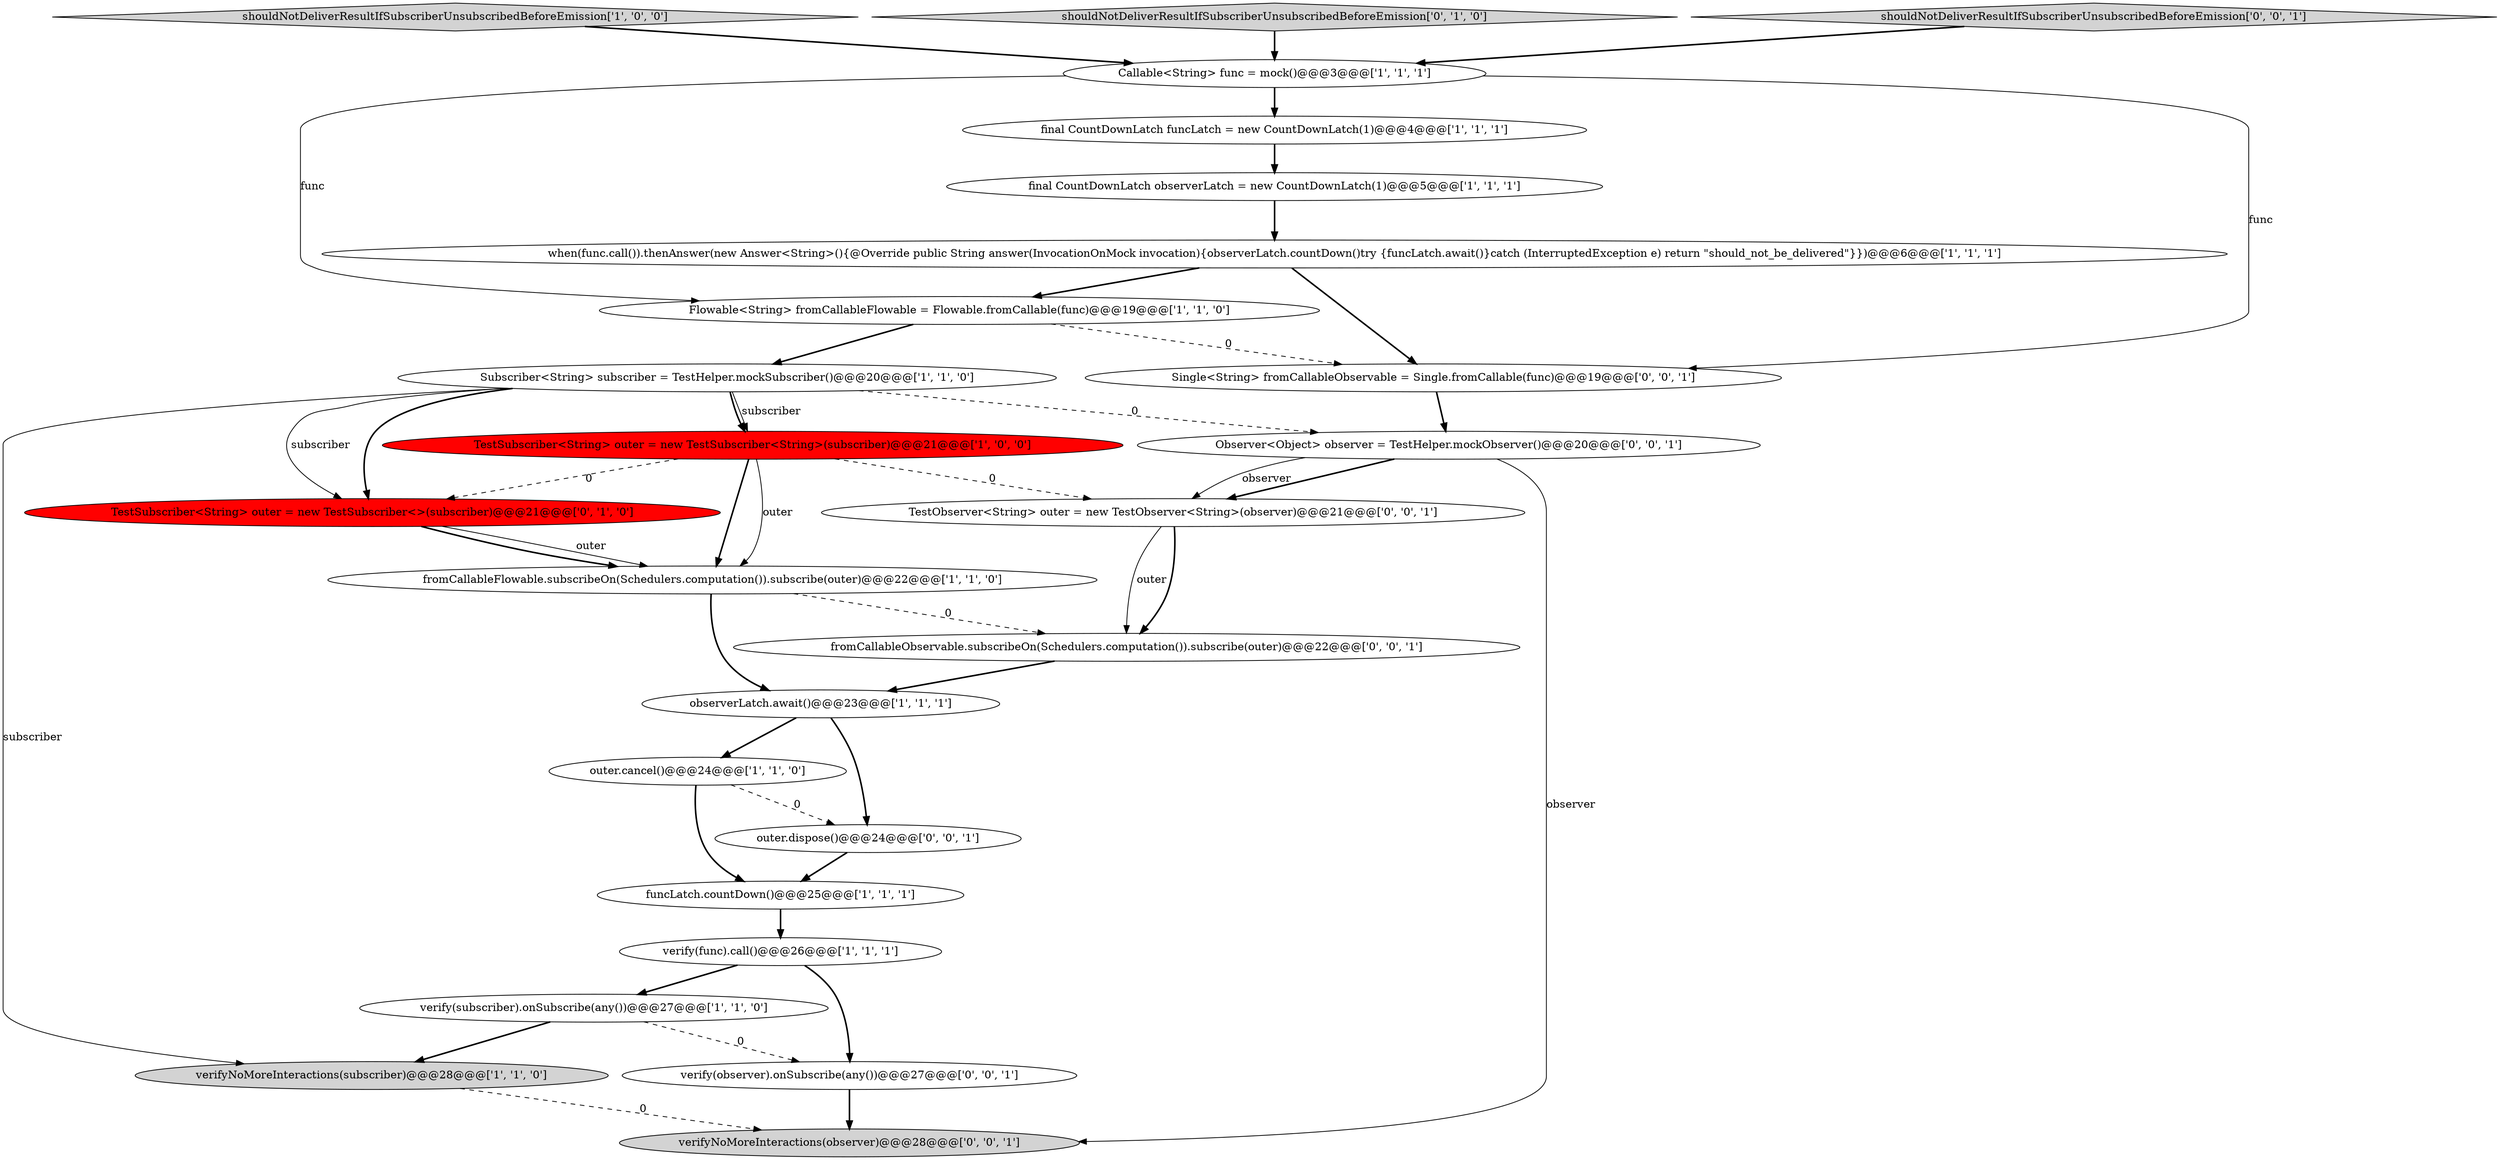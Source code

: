digraph {
4 [style = filled, label = "Callable<String> func = mock()@@@3@@@['1', '1', '1']", fillcolor = white, shape = ellipse image = "AAA0AAABBB1BBB"];
3 [style = filled, label = "shouldNotDeliverResultIfSubscriberUnsubscribedBeforeEmission['1', '0', '0']", fillcolor = lightgray, shape = diamond image = "AAA0AAABBB1BBB"];
2 [style = filled, label = "verify(func).call()@@@26@@@['1', '1', '1']", fillcolor = white, shape = ellipse image = "AAA0AAABBB1BBB"];
10 [style = filled, label = "TestSubscriber<String> outer = new TestSubscriber<String>(subscriber)@@@21@@@['1', '0', '0']", fillcolor = red, shape = ellipse image = "AAA1AAABBB1BBB"];
12 [style = filled, label = "funcLatch.countDown()@@@25@@@['1', '1', '1']", fillcolor = white, shape = ellipse image = "AAA0AAABBB1BBB"];
21 [style = filled, label = "verifyNoMoreInteractions(observer)@@@28@@@['0', '0', '1']", fillcolor = lightgray, shape = ellipse image = "AAA0AAABBB3BBB"];
23 [style = filled, label = "TestObserver<String> outer = new TestObserver<String>(observer)@@@21@@@['0', '0', '1']", fillcolor = white, shape = ellipse image = "AAA0AAABBB3BBB"];
18 [style = filled, label = "outer.dispose()@@@24@@@['0', '0', '1']", fillcolor = white, shape = ellipse image = "AAA0AAABBB3BBB"];
17 [style = filled, label = "verify(observer).onSubscribe(any())@@@27@@@['0', '0', '1']", fillcolor = white, shape = ellipse image = "AAA0AAABBB3BBB"];
19 [style = filled, label = "fromCallableObservable.subscribeOn(Schedulers.computation()).subscribe(outer)@@@22@@@['0', '0', '1']", fillcolor = white, shape = ellipse image = "AAA0AAABBB3BBB"];
22 [style = filled, label = "Observer<Object> observer = TestHelper.mockObserver()@@@20@@@['0', '0', '1']", fillcolor = white, shape = ellipse image = "AAA0AAABBB3BBB"];
15 [style = filled, label = "shouldNotDeliverResultIfSubscriberUnsubscribedBeforeEmission['0', '1', '0']", fillcolor = lightgray, shape = diamond image = "AAA0AAABBB2BBB"];
14 [style = filled, label = "verifyNoMoreInteractions(subscriber)@@@28@@@['1', '1', '0']", fillcolor = lightgray, shape = ellipse image = "AAA0AAABBB1BBB"];
24 [style = filled, label = "shouldNotDeliverResultIfSubscriberUnsubscribedBeforeEmission['0', '0', '1']", fillcolor = lightgray, shape = diamond image = "AAA0AAABBB3BBB"];
7 [style = filled, label = "outer.cancel()@@@24@@@['1', '1', '0']", fillcolor = white, shape = ellipse image = "AAA0AAABBB1BBB"];
9 [style = filled, label = "final CountDownLatch observerLatch = new CountDownLatch(1)@@@5@@@['1', '1', '1']", fillcolor = white, shape = ellipse image = "AAA0AAABBB1BBB"];
16 [style = filled, label = "TestSubscriber<String> outer = new TestSubscriber<>(subscriber)@@@21@@@['0', '1', '0']", fillcolor = red, shape = ellipse image = "AAA1AAABBB2BBB"];
6 [style = filled, label = "fromCallableFlowable.subscribeOn(Schedulers.computation()).subscribe(outer)@@@22@@@['1', '1', '0']", fillcolor = white, shape = ellipse image = "AAA0AAABBB1BBB"];
8 [style = filled, label = "verify(subscriber).onSubscribe(any())@@@27@@@['1', '1', '0']", fillcolor = white, shape = ellipse image = "AAA0AAABBB1BBB"];
0 [style = filled, label = "Flowable<String> fromCallableFlowable = Flowable.fromCallable(func)@@@19@@@['1', '1', '0']", fillcolor = white, shape = ellipse image = "AAA0AAABBB1BBB"];
11 [style = filled, label = "when(func.call()).thenAnswer(new Answer<String>(){@Override public String answer(InvocationOnMock invocation){observerLatch.countDown()try {funcLatch.await()}catch (InterruptedException e) return \"should_not_be_delivered\"}})@@@6@@@['1', '1', '1']", fillcolor = white, shape = ellipse image = "AAA0AAABBB1BBB"];
20 [style = filled, label = "Single<String> fromCallableObservable = Single.fromCallable(func)@@@19@@@['0', '0', '1']", fillcolor = white, shape = ellipse image = "AAA0AAABBB3BBB"];
13 [style = filled, label = "observerLatch.await()@@@23@@@['1', '1', '1']", fillcolor = white, shape = ellipse image = "AAA0AAABBB1BBB"];
1 [style = filled, label = "Subscriber<String> subscriber = TestHelper.mockSubscriber()@@@20@@@['1', '1', '0']", fillcolor = white, shape = ellipse image = "AAA0AAABBB1BBB"];
5 [style = filled, label = "final CountDownLatch funcLatch = new CountDownLatch(1)@@@4@@@['1', '1', '1']", fillcolor = white, shape = ellipse image = "AAA0AAABBB1BBB"];
2->17 [style = bold, label=""];
11->20 [style = bold, label=""];
23->19 [style = solid, label="outer"];
9->11 [style = bold, label=""];
7->18 [style = dashed, label="0"];
5->9 [style = bold, label=""];
7->12 [style = bold, label=""];
16->6 [style = bold, label=""];
18->12 [style = bold, label=""];
8->14 [style = bold, label=""];
10->6 [style = solid, label="outer"];
1->16 [style = solid, label="subscriber"];
0->20 [style = dashed, label="0"];
3->4 [style = bold, label=""];
10->6 [style = bold, label=""];
22->23 [style = bold, label=""];
1->22 [style = dashed, label="0"];
20->22 [style = bold, label=""];
12->2 [style = bold, label=""];
11->0 [style = bold, label=""];
24->4 [style = bold, label=""];
4->0 [style = solid, label="func"];
19->13 [style = bold, label=""];
1->16 [style = bold, label=""];
13->7 [style = bold, label=""];
0->1 [style = bold, label=""];
22->21 [style = solid, label="observer"];
6->13 [style = bold, label=""];
23->19 [style = bold, label=""];
1->10 [style = solid, label="subscriber"];
1->14 [style = solid, label="subscriber"];
4->20 [style = solid, label="func"];
15->4 [style = bold, label=""];
6->19 [style = dashed, label="0"];
8->17 [style = dashed, label="0"];
14->21 [style = dashed, label="0"];
10->16 [style = dashed, label="0"];
16->6 [style = solid, label="outer"];
1->10 [style = bold, label=""];
4->5 [style = bold, label=""];
17->21 [style = bold, label=""];
10->23 [style = dashed, label="0"];
22->23 [style = solid, label="observer"];
13->18 [style = bold, label=""];
2->8 [style = bold, label=""];
}
